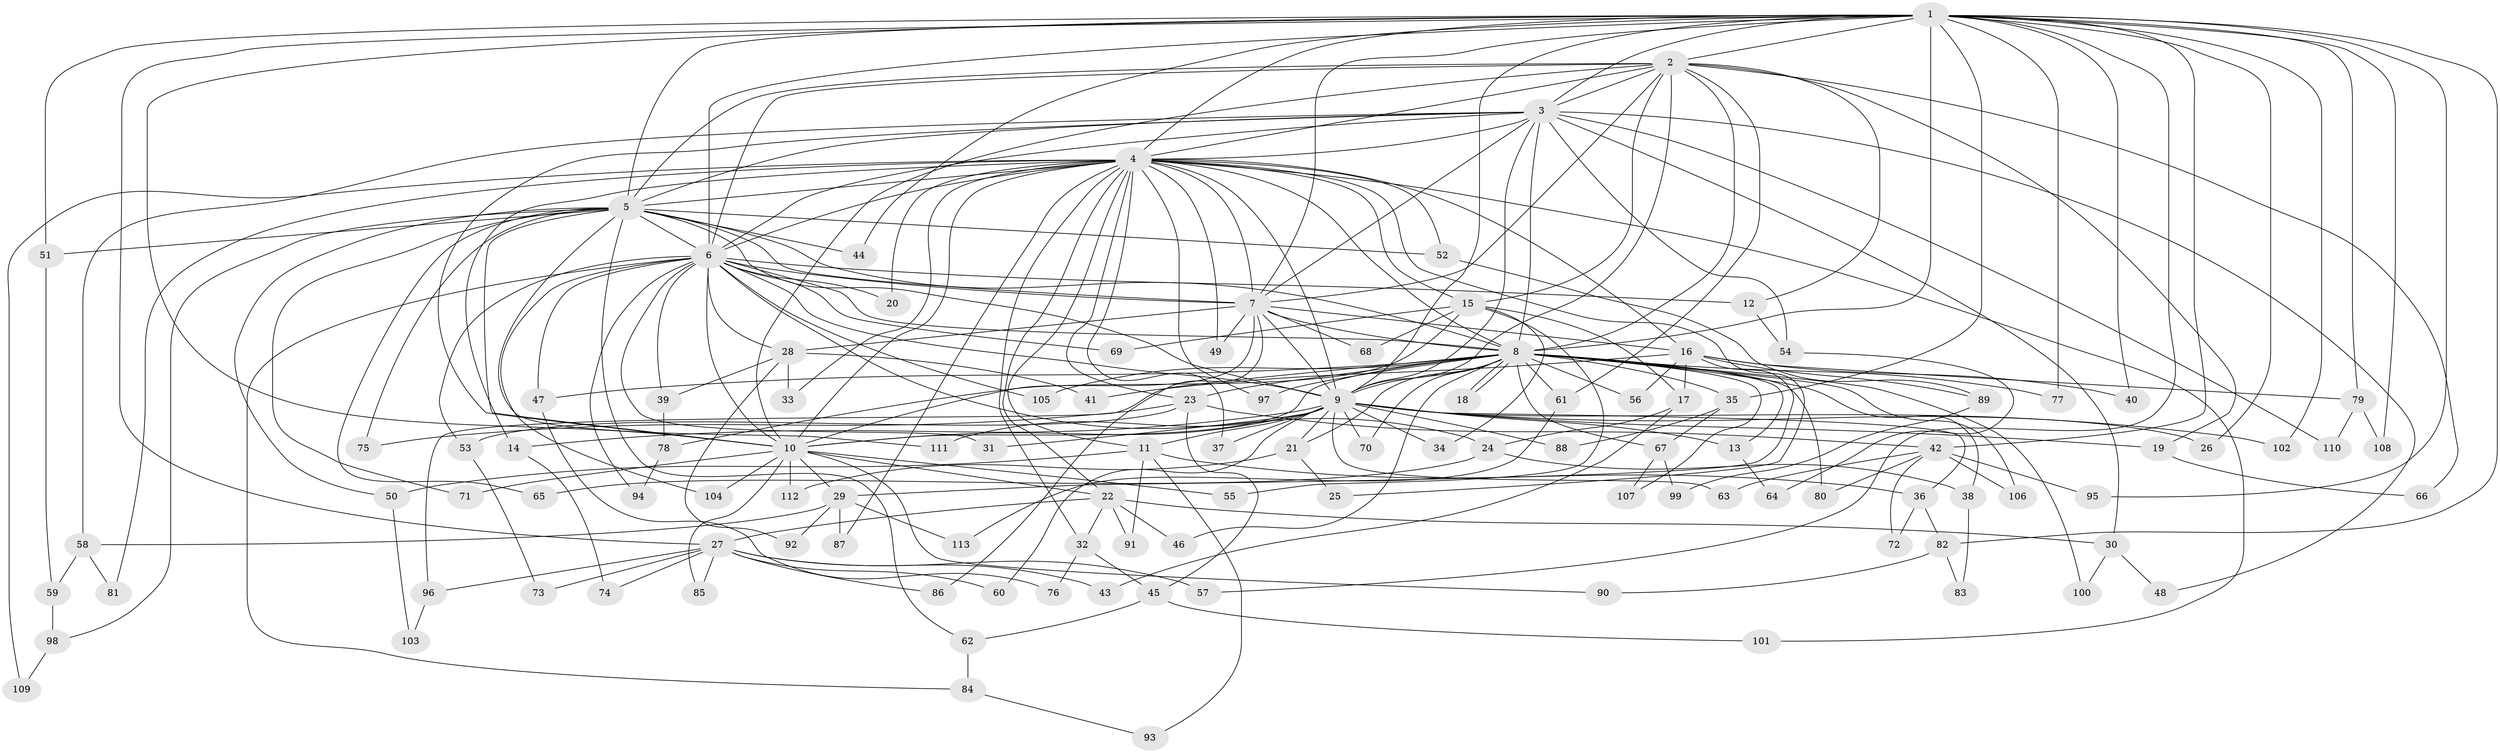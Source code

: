 // Generated by graph-tools (version 1.1) at 2025/46/03/09/25 04:46:35]
// undirected, 113 vertices, 251 edges
graph export_dot {
graph [start="1"]
  node [color=gray90,style=filled];
  1;
  2;
  3;
  4;
  5;
  6;
  7;
  8;
  9;
  10;
  11;
  12;
  13;
  14;
  15;
  16;
  17;
  18;
  19;
  20;
  21;
  22;
  23;
  24;
  25;
  26;
  27;
  28;
  29;
  30;
  31;
  32;
  33;
  34;
  35;
  36;
  37;
  38;
  39;
  40;
  41;
  42;
  43;
  44;
  45;
  46;
  47;
  48;
  49;
  50;
  51;
  52;
  53;
  54;
  55;
  56;
  57;
  58;
  59;
  60;
  61;
  62;
  63;
  64;
  65;
  66;
  67;
  68;
  69;
  70;
  71;
  72;
  73;
  74;
  75;
  76;
  77;
  78;
  79;
  80;
  81;
  82;
  83;
  84;
  85;
  86;
  87;
  88;
  89;
  90;
  91;
  92;
  93;
  94;
  95;
  96;
  97;
  98;
  99;
  100;
  101;
  102;
  103;
  104;
  105;
  106;
  107;
  108;
  109;
  110;
  111;
  112;
  113;
  1 -- 2;
  1 -- 3;
  1 -- 4;
  1 -- 5;
  1 -- 6;
  1 -- 7;
  1 -- 8;
  1 -- 9;
  1 -- 10;
  1 -- 26;
  1 -- 27;
  1 -- 35;
  1 -- 40;
  1 -- 42;
  1 -- 44;
  1 -- 51;
  1 -- 57;
  1 -- 77;
  1 -- 79;
  1 -- 82;
  1 -- 95;
  1 -- 102;
  1 -- 108;
  2 -- 3;
  2 -- 4;
  2 -- 5;
  2 -- 6;
  2 -- 7;
  2 -- 8;
  2 -- 9;
  2 -- 10;
  2 -- 12;
  2 -- 15;
  2 -- 19;
  2 -- 61;
  2 -- 66;
  3 -- 4;
  3 -- 5;
  3 -- 6;
  3 -- 7;
  3 -- 8;
  3 -- 9;
  3 -- 10;
  3 -- 30;
  3 -- 48;
  3 -- 54;
  3 -- 58;
  3 -- 110;
  4 -- 5;
  4 -- 6;
  4 -- 7;
  4 -- 8;
  4 -- 9;
  4 -- 10;
  4 -- 11;
  4 -- 14;
  4 -- 15;
  4 -- 16;
  4 -- 20;
  4 -- 22;
  4 -- 23;
  4 -- 25;
  4 -- 32;
  4 -- 33;
  4 -- 37;
  4 -- 49;
  4 -- 52;
  4 -- 81;
  4 -- 87;
  4 -- 97;
  4 -- 101;
  4 -- 109;
  5 -- 6;
  5 -- 7;
  5 -- 8;
  5 -- 9;
  5 -- 10;
  5 -- 44;
  5 -- 50;
  5 -- 51;
  5 -- 52;
  5 -- 62;
  5 -- 65;
  5 -- 71;
  5 -- 75;
  5 -- 98;
  5 -- 111;
  6 -- 7;
  6 -- 8;
  6 -- 9;
  6 -- 10;
  6 -- 12;
  6 -- 20;
  6 -- 24;
  6 -- 28;
  6 -- 31;
  6 -- 39;
  6 -- 47;
  6 -- 53;
  6 -- 69;
  6 -- 84;
  6 -- 94;
  6 -- 104;
  6 -- 105;
  7 -- 8;
  7 -- 9;
  7 -- 10;
  7 -- 16;
  7 -- 28;
  7 -- 49;
  7 -- 68;
  7 -- 86;
  8 -- 9;
  8 -- 10;
  8 -- 13;
  8 -- 18;
  8 -- 18;
  8 -- 21;
  8 -- 23;
  8 -- 35;
  8 -- 38;
  8 -- 46;
  8 -- 47;
  8 -- 56;
  8 -- 61;
  8 -- 67;
  8 -- 70;
  8 -- 77;
  8 -- 80;
  8 -- 96;
  8 -- 97;
  8 -- 100;
  8 -- 105;
  8 -- 106;
  8 -- 107;
  9 -- 10;
  9 -- 11;
  9 -- 13;
  9 -- 14;
  9 -- 19;
  9 -- 21;
  9 -- 26;
  9 -- 31;
  9 -- 34;
  9 -- 36;
  9 -- 37;
  9 -- 60;
  9 -- 63;
  9 -- 70;
  9 -- 88;
  9 -- 102;
  9 -- 111;
  10 -- 22;
  10 -- 29;
  10 -- 55;
  10 -- 71;
  10 -- 85;
  10 -- 90;
  10 -- 104;
  10 -- 112;
  11 -- 36;
  11 -- 50;
  11 -- 91;
  11 -- 93;
  12 -- 54;
  13 -- 64;
  14 -- 74;
  15 -- 17;
  15 -- 34;
  15 -- 55;
  15 -- 68;
  15 -- 69;
  15 -- 78;
  16 -- 17;
  16 -- 29;
  16 -- 40;
  16 -- 41;
  16 -- 56;
  16 -- 79;
  16 -- 89;
  17 -- 24;
  17 -- 43;
  19 -- 66;
  21 -- 25;
  21 -- 112;
  22 -- 27;
  22 -- 30;
  22 -- 32;
  22 -- 46;
  22 -- 91;
  23 -- 42;
  23 -- 45;
  23 -- 53;
  23 -- 75;
  24 -- 38;
  24 -- 65;
  27 -- 43;
  27 -- 57;
  27 -- 60;
  27 -- 73;
  27 -- 74;
  27 -- 85;
  27 -- 86;
  27 -- 96;
  28 -- 33;
  28 -- 39;
  28 -- 41;
  28 -- 92;
  29 -- 58;
  29 -- 87;
  29 -- 92;
  29 -- 113;
  30 -- 48;
  30 -- 100;
  32 -- 45;
  32 -- 76;
  35 -- 67;
  35 -- 88;
  36 -- 72;
  36 -- 82;
  38 -- 83;
  39 -- 78;
  42 -- 63;
  42 -- 72;
  42 -- 80;
  42 -- 95;
  42 -- 106;
  45 -- 62;
  45 -- 101;
  47 -- 76;
  50 -- 103;
  51 -- 59;
  52 -- 89;
  53 -- 73;
  54 -- 64;
  58 -- 59;
  58 -- 81;
  59 -- 98;
  61 -- 113;
  62 -- 84;
  67 -- 99;
  67 -- 107;
  78 -- 94;
  79 -- 108;
  79 -- 110;
  82 -- 83;
  82 -- 90;
  84 -- 93;
  89 -- 99;
  96 -- 103;
  98 -- 109;
}
